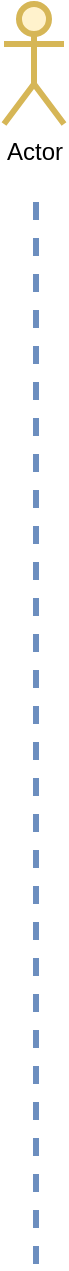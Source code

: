 <mxfile version="20.2.7" type="github">
  <diagram id="o1sT-WzJxu1SziIi_ANk" name="第 1 页">
    <mxGraphModel dx="1002" dy="1851" grid="1" gridSize="10" guides="1" tooltips="1" connect="1" arrows="1" fold="1" page="1" pageScale="1" pageWidth="827" pageHeight="1169" math="0" shadow="0">
      <root>
        <mxCell id="0" />
        <mxCell id="1" parent="0" />
        <mxCell id="K0ZCqnyS8AUnwjeH2j3S-1" value="" style="endArrow=none;dashed=1;html=1;rounded=0;targetPerimeterSpacing=10;strokeWidth=3;fillColor=#dae8fc;strokeColor=#6c8ebf;" edge="1" parent="1">
          <mxGeometry width="50" height="50" relative="1" as="geometry">
            <mxPoint x="120" y="620" as="sourcePoint" />
            <mxPoint x="120" y="80" as="targetPoint" />
          </mxGeometry>
        </mxCell>
        <mxCell id="K0ZCqnyS8AUnwjeH2j3S-2" value="Actor" style="shape=umlActor;verticalLabelPosition=bottom;verticalAlign=top;html=1;outlineConnect=0;fillStyle=solid;strokeWidth=3;fillColor=#fff2cc;strokeColor=#d6b656;" vertex="1" parent="1">
          <mxGeometry x="104" y="-10" width="30" height="60" as="geometry" />
        </mxCell>
      </root>
    </mxGraphModel>
  </diagram>
</mxfile>

